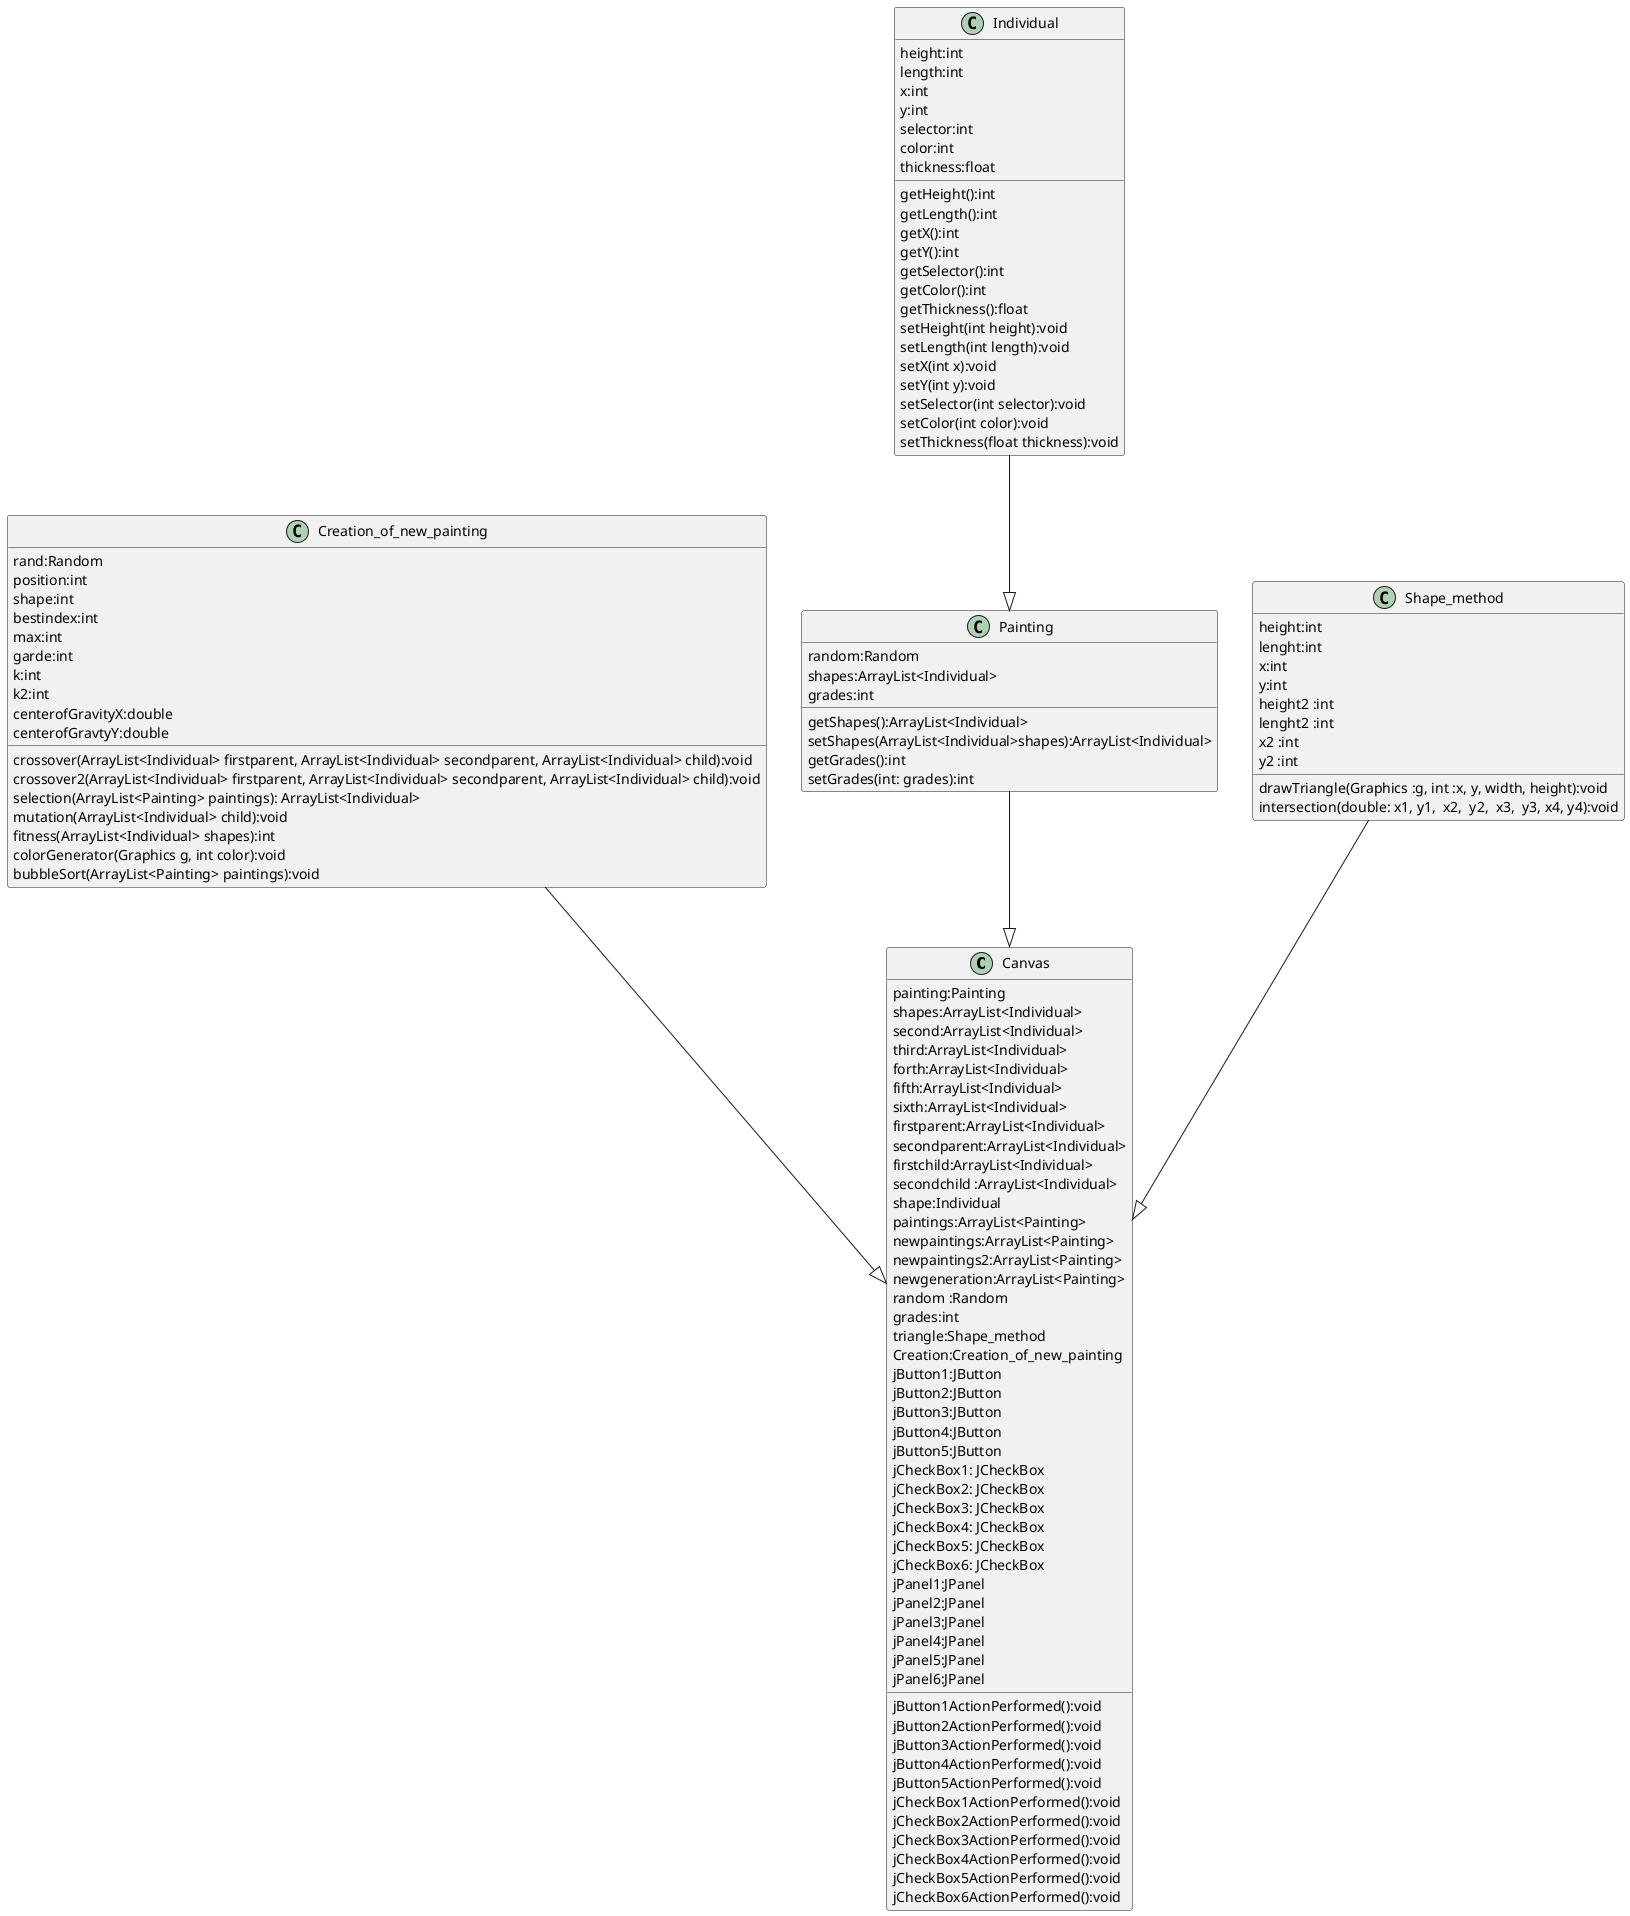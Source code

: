 
@startuml
class Canvas {
 painting:Painting
 shapes:ArrayList<Individual>
 second:ArrayList<Individual>
third:ArrayList<Individual>
 forth:ArrayList<Individual>
fifth:ArrayList<Individual>
sixth:ArrayList<Individual>
 firstparent:ArrayList<Individual>
 secondparent:ArrayList<Individual>
 firstchild:ArrayList<Individual>
 secondchild :ArrayList<Individual>
  shape:Individual
  paintings:ArrayList<Painting>
newpaintings:ArrayList<Painting>
 newpaintings2:ArrayList<Painting>
 newgeneration:ArrayList<Painting>
 random :Random
    grades:int
    triangle:Shape_method
   Creation:Creation_of_new_painting
 jButton1:JButton
    jButton2:JButton
    jButton3:JButton
    jButton4:JButton
   jButton5:JButton
    jCheckBox1: JCheckBox 
   jCheckBox2: JCheckBox 
   jCheckBox3: JCheckBox 
    jCheckBox4: JCheckBox 
   jCheckBox5: JCheckBox 
   jCheckBox6: JCheckBox 
     jPanel1:JPanel
    jPanel2:JPanel
    jPanel3:JPanel
     jPanel4:JPanel
  jPanel5:JPanel
     jPanel6:JPanel
jButton1ActionPerformed():void
jButton2ActionPerformed():void
jButton3ActionPerformed():void
jButton4ActionPerformed():void
jButton5ActionPerformed():void
jCheckBox1ActionPerformed():void
jCheckBox2ActionPerformed():void
jCheckBox3ActionPerformed():void
jCheckBox4ActionPerformed():void
jCheckBox5ActionPerformed():void
jCheckBox6ActionPerformed():void

}
class Creation_of_new_painting
{

  rand:Random
  position:int
  shape:int
crossover(ArrayList<Individual> firstparent, ArrayList<Individual> secondparent, ArrayList<Individual> child):void
crossover2(ArrayList<Individual> firstparent, ArrayList<Individual> secondparent, ArrayList<Individual> child):void
selection(ArrayList<Painting> paintings): ArrayList<Individual>
bestindex:int
max:int
mutation(ArrayList<Individual> child):void
fitness(ArrayList<Individual> shapes):int
garde:int
k:int
k2:int
centerofGravityX:double
centerofGravtyY:double
colorGenerator(Graphics g, int color):void
bubbleSort(ArrayList<Painting> paintings):void

}
class Individual
{

height:int
length:int
x:int
y:int
selector:int 
color:int
thickness:float
getHeight():int
getLength():int
getX():int
getY():int
getSelector():int
getColor():int
getThickness():float
setHeight(int height):void
setLength(int length):void
setX(int x):void
setY(int y):void
setSelector(int selector):void
setColor(int color):void
setThickness(float thickness):void


}
class Painting
{
random:Random
shapes:ArrayList<Individual>
grades:int
getShapes():ArrayList<Individual>
setShapes(ArrayList<Individual>shapes):ArrayList<Individual>
getGrades():int
setGrades(int: grades):int
}
class Shape_method
{

height:int
lenght:int
x:int
y:int
height2 :int
lenght2 :int
x2 :int
y2 :int
drawTriangle(Graphics :g, int :x, y, width, height):void
intersection(double: x1, y1,  x2,  y2,  x3,  y3, x4, y4):void
}
Shape_method--|>Canvas
Individual--|>Painting
Painting--|>Canvas
Creation_of_new_painting--|>Canvas
@enduml


